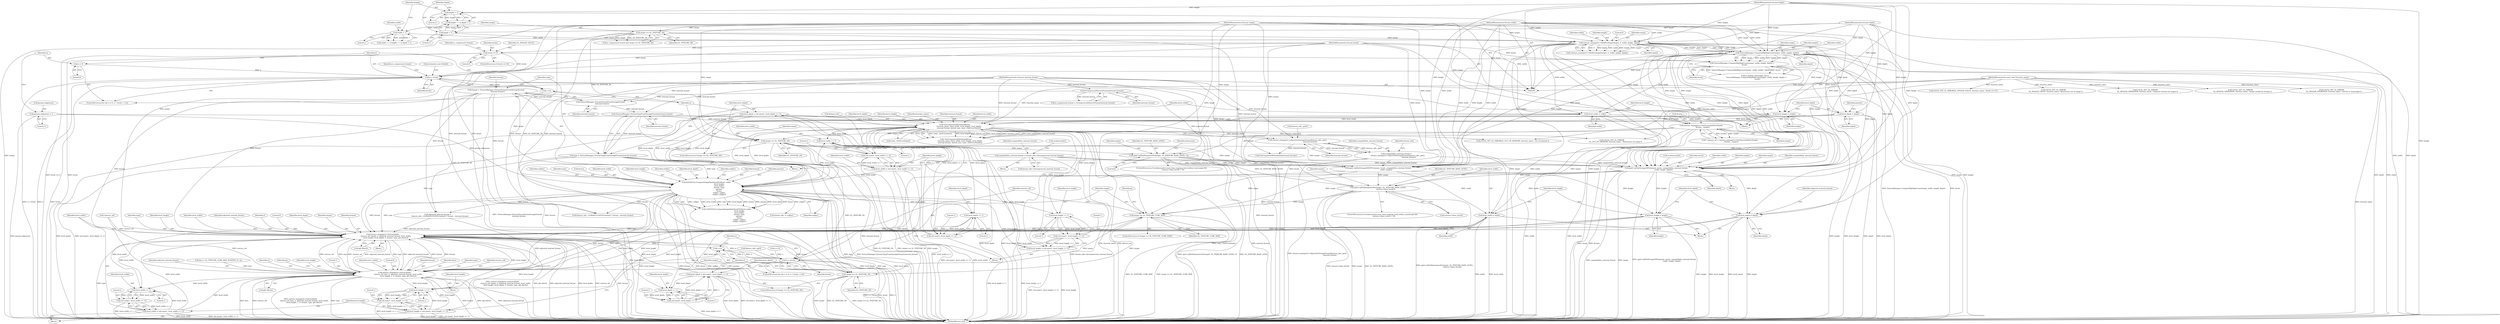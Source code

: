 digraph "1_Chrome_385508dc888ef15d272cdd2705b17996abc519d6_0@del" {
"1000386" [label="(Call,api()->glTexStorage3DFn(target, levels, compatibility_internal_format,\n                            width, height, depth))"];
"1000369" [label="(Call,api()->glTexParameteriFn(target, GL_TEXTURE_BASE_LEVEL, 0))"];
"1000178" [label="(Call,texture_manager()->GetTextureInfoForTarget(\n      &state_, target))"];
"1000163" [label="(Call,TextureManager::ComputeMipMapCount(target, width, height, depth))"];
"1000154" [label="(Call,texture_manager()->ValidForTarget(target, 0, width, height, depth))"];
"1000128" [label="(Call,target == GL_TEXTURE_3D)"];
"1000101" [label="(MethodParameterIn,GLenum target)"];
"1000141" [label="(Call,width < 1)"];
"1000104" [label="(MethodParameterIn,GLsizei width)"];
"1000145" [label="(Call,height < 1)"];
"1000105" [label="(MethodParameterIn,GLsizei height)"];
"1000148" [label="(Call,depth < 1)"];
"1000106" [label="(MethodParameterIn,GLsizei depth)"];
"1000316" [label="(Call,target == GL_TEXTURE_3D)"];
"1000246" [label="(Call,ii < levels)"];
"1000243" [label="(Call,ii = 0)"];
"1000249" [label="(Call,++ii)"];
"1000162" [label="(Call,TextureManager::ComputeMipMapCount(target, width, height, depth) <\n          levels)"];
"1000111" [label="(Call,levels == 0)"];
"1000102" [label="(MethodParameterIn,GLsizei levels)"];
"1000356" [label="(Call,compatibility_internal_format = format_info->decompressed_internal_format)"];
"1000336" [label="(Call,compatibility_internal_format =\n      texture_manager()->AdjustTexStorageFormat(feature_info_.get(),\n                                                internal_format))"];
"1000338" [label="(Call,texture_manager()->AdjustTexStorageFormat(feature_info_.get(),\n                                                internal_format))"];
"1000259" [label="(Call,GetCompressedTexSizeInBytes(\n                function_name, level_width, level_height, level_depth,\n                internal_format, &level_size, state_.GetErrorState()))"];
"1000108" [label="(MethodParameterIn,const char* function_name)"];
"1000301" [label="(Call,level_width = std::max(1, level_width >> 1))"];
"1000303" [label="(Call,std::max(1, level_width >> 1))"];
"1000305" [label="(Call,level_width >> 1)"];
"1000279" [label="(Call,GLES2Util::ComputeImageDataSizesES3(level_width,\n                                                 level_height,\n                                                 level_depth,\n                                                 format, type,\n                                                 params,\n                                                 &size,\n                                                 nullptr, nullptr,\n                                                 nullptr, nullptr))"];
"1000223" [label="(Call,level_width = width)"];
"1000308" [label="(Call,level_height = std::max(1, level_height >> 1))"];
"1000310" [label="(Call,std::max(1, level_height >> 1))"];
"1000312" [label="(Call,level_height >> 1)"];
"1000227" [label="(Call,level_height = height)"];
"1000231" [label="(Call,level_depth = depth)"];
"1000319" [label="(Call,level_depth = std::max(1, level_depth >> 1))"];
"1000321" [label="(Call,std::max(1, level_depth >> 1))"];
"1000323" [label="(Call,level_depth >> 1)"];
"1000212" [label="(Call,format = TextureManager::ExtractFormatFromStorageFormat(\n      internal_format))"];
"1000214" [label="(Call,TextureManager::ExtractFormatFromStorageFormat(\n      internal_format))"];
"1000123" [label="(Call,IsCompressedTextureFormat(internal_format))"];
"1000103" [label="(MethodParameterIn,GLenum internal_format)"];
"1000217" [label="(Call,type = TextureManager::ExtractTypeFromStorageFormat(internal_format))"];
"1000219" [label="(Call,TextureManager::ExtractTypeFromStorageFormat(internal_format))"];
"1000236" [label="(Call,params.alignment = 1)"];
"1000401" [label="(Call,api()->glTexParameteriFn(target, GL_TEXTURE_BASE_LEVEL,\n                             texture->base_level()))"];
"1000437" [label="(Call,target == GL_TEXTURE_CUBE_MAP)"];
"1000472" [label="(Call,texture_manager()->SetLevelInfo(\n            texture_ref, target, ii, adjusted_internal_format, level_width,\n            level_height, level_depth, 0, format, type, gfx::Rect()))"];
"1000433" [label="(Call,++ii)"];
"1000430" [label="(Call,ii < levels)"];
"1000458" [label="(Call,texture_manager()->SetLevelInfo(\n              texture_ref, face, ii, adjusted_internal_format, level_width,\n              level_height, 1, 0, format, type, gfx::Rect()))"];
"1000488" [label="(Call,level_width >> 1)"];
"1000486" [label="(Call,std::max(1, level_width >> 1))"];
"1000484" [label="(Call,level_width = std::max(1, level_width >> 1))"];
"1000495" [label="(Call,level_height >> 1)"];
"1000493" [label="(Call,std::max(1, level_height >> 1))"];
"1000491" [label="(Call,level_height = std::max(1, level_height >> 1))"];
"1000499" [label="(Call,target == GL_TEXTURE_3D)"];
"1000506" [label="(Call,level_depth >> 1)"];
"1000504" [label="(Call,std::max(1, level_depth >> 1))"];
"1000502" [label="(Call,level_depth = std::max(1, level_depth >> 1))"];
"1000407" [label="(Call,level_width = width)"];
"1000411" [label="(Call,level_height = height)"];
"1000415" [label="(Call,level_depth = depth)"];
"1000405" [label="(Block,)"];
"1000149" [label="(Identifier,depth)"];
"1000145" [label="(Call,height < 1)"];
"1000262" [label="(Identifier,level_height)"];
"1000215" [label="(Identifier,internal_format)"];
"1000433" [label="(Call,++ii)"];
"1000307" [label="(Literal,1)"];
"1000419" [label="(Call,adjusted_internal_format =\n        feature_info_->IsWebGL1OrES2Context() ? format : internal_format)"];
"1000435" [label="(Block,)"];
"1000508" [label="(Literal,1)"];
"1000106" [label="(MethodParameterIn,GLsizei depth)"];
"1000284" [label="(Identifier,type)"];
"1000123" [label="(Call,IsCompressedTextureFormat(internal_format))"];
"1000477" [label="(Identifier,level_width)"];
"1000231" [label="(Call,level_depth = depth)"];
"1000153" [label="(Call,!texture_manager()->ValidForTarget(target, 0, width, height, depth))"];
"1000467" [label="(Identifier,format)"];
"1000124" [label="(Identifier,internal_format)"];
"1000340" [label="(Identifier,internal_format)"];
"1000458" [label="(Call,texture_manager()->SetLevelInfo(\n              texture_ref, face, ii, adjusted_internal_format, level_width,\n              level_height, 1, 0, format, type, gfx::Rect()))"];
"1000140" [label="(Call,width < 1 || height < 1 || depth < 1)"];
"1000108" [label="(MethodParameterIn,const char* function_name)"];
"1000260" [label="(Identifier,function_name)"];
"1000166" [label="(Identifier,height)"];
"1000240" [label="(Literal,1)"];
"1000264" [label="(Identifier,internal_format)"];
"1000286" [label="(Call,&size)"];
"1000506" [label="(Call,level_depth >> 1)"];
"1000224" [label="(Identifier,level_width)"];
"1000460" [label="(Identifier,face)"];
"1000336" [label="(Call,compatibility_internal_format =\n      texture_manager()->AdjustTexStorageFormat(feature_info_.get(),\n                                                internal_format))"];
"1000244" [label="(Identifier,ii)"];
"1000496" [label="(Identifier,level_height)"];
"1000328" [label="(Call,estimated_size.IsValid())"];
"1000148" [label="(Call,depth < 1)"];
"1000468" [label="(Identifier,type)"];
"1000489" [label="(Identifier,level_width)"];
"1000126" [label="(Call,is_compressed_format && target == GL_TEXTURE_3D)"];
"1000338" [label="(Call,texture_manager()->AdjustTexStorageFormat(feature_info_.get(),\n                                                internal_format))"];
"1000159" [label="(Identifier,depth)"];
"1000146" [label="(Identifier,height)"];
"1000179" [label="(Call,&state_)"];
"1000267" [label="(Call,state_.GetErrorState())"];
"1000476" [label="(Identifier,adjusted_internal_format)"];
"1000157" [label="(Identifier,width)"];
"1000158" [label="(Identifier,height)"];
"1000505" [label="(Literal,1)"];
"1000143" [label="(Literal,1)"];
"1000279" [label="(Call,GLES2Util::ComputeImageDataSizesES3(level_width,\n                                                 level_height,\n                                                 level_depth,\n                                                 format, type,\n                                                 params,\n                                                 &size,\n                                                 nullptr, nullptr,\n                                                 nullptr, nullptr))"];
"1000178" [label="(Call,texture_manager()->GetTextureInfoForTarget(\n      &state_, target))"];
"1000183" [label="(Call,!texture_ref)"];
"1000490" [label="(Literal,1)"];
"1000500" [label="(Identifier,target)"];
"1000111" [label="(Call,levels == 0)"];
"1000311" [label="(Literal,1)"];
"1000229" [label="(Identifier,height)"];
"1000248" [label="(Identifier,levels)"];
"1000101" [label="(MethodParameterIn,GLenum target)"];
"1000402" [label="(Identifier,target)"];
"1000109" [label="(Block,)"];
"1000112" [label="(Identifier,levels)"];
"1000330" [label="(Call,LOCAL_SET_GL_ERROR(GL_OUT_OF_MEMORY, function_name, \"out of memory\"))"];
"1000225" [label="(Identifier,width)"];
"1000321" [label="(Call,std::max(1, level_depth >> 1))"];
"1000438" [label="(Identifier,target)"];
"1000425" [label="(ControlStructure,for (int ii = 0; ii < levels; ++ii))"];
"1000475" [label="(Identifier,ii)"];
"1000317" [label="(Identifier,target)"];
"1000250" [label="(Identifier,ii)"];
"1000291" [label="(Identifier,nullptr)"];
"1000218" [label="(Identifier,type)"];
"1000162" [label="(Call,TextureManager::ComputeMipMapCount(target, width, height, depth) <\n          levels)"];
"1000502" [label="(Call,level_depth = std::max(1, level_depth >> 1))"];
"1000408" [label="(Identifier,level_width)"];
"1000494" [label="(Literal,1)"];
"1000132" [label="(Call,LOCAL_SET_GL_ERROR(\n        GL_INVALID_OPERATION, function_name, \"target invalid for format\"))"];
"1000407" [label="(Call,level_width = width)"];
"1000480" [label="(Literal,0)"];
"1000214" [label="(Call,TextureManager::ExtractFormatFromStorageFormat(\n      internal_format))"];
"1000304" [label="(Literal,1)"];
"1000319" [label="(Call,level_depth = std::max(1, level_depth >> 1))"];
"1000390" [label="(Identifier,width)"];
"1000181" [label="(Identifier,target)"];
"1000160" [label="(Call,is_invalid_texstorage_size ||\n      TextureManager::ComputeMipMapCount(target, width, height, depth) <\n          levels)"];
"1000483" [label="(Call,gfx::Rect())"];
"1000403" [label="(Identifier,GL_TEXTURE_BASE_LEVEL)"];
"1000495" [label="(Call,level_height >> 1)"];
"1000459" [label="(Identifier,texture_ref)"];
"1000301" [label="(Call,level_width = std::max(1, level_width >> 1))"];
"1000251" [label="(Block,)"];
"1000306" [label="(Identifier,level_width)"];
"1000472" [label="(Call,texture_manager()->SetLevelInfo(\n            texture_ref, target, ii, adjusted_internal_format, level_width,\n            level_height, level_depth, 0, format, type, gfx::Rect()))"];
"1000343" [label="(Identifier,format_info)"];
"1000261" [label="(Identifier,level_width)"];
"1000254" [label="(Identifier,is_compressed_format)"];
"1000421" [label="(Call,feature_info_->IsWebGL1OrES2Context() ? format : internal_format)"];
"1000232" [label="(Identifier,level_depth)"];
"1000116" [label="(Identifier,GL_INVALID_VALUE)"];
"1000485" [label="(Identifier,level_width)"];
"1000372" [label="(Literal,0)"];
"1000141" [label="(Call,width < 1)"];
"1000236" [label="(Call,params.alignment = 1)"];
"1000462" [label="(Identifier,adjusted_internal_format)"];
"1000142" [label="(Identifier,width)"];
"1000154" [label="(Call,texture_manager()->ValidForTarget(target, 0, width, height, depth))"];
"1000479" [label="(Identifier,level_depth)"];
"1000453" [label="(Call,face = GL_TEXTURE_CUBE_MAP_POSITIVE_X + jj)"];
"1000415" [label="(Call,level_depth = depth)"];
"1000305" [label="(Call,level_width >> 1)"];
"1000444" [label="(Identifier,jj)"];
"1000501" [label="(Identifier,GL_TEXTURE_3D)"];
"1000241" [label="(ControlStructure,for (int ii = 0; ii < levels; ++ii))"];
"1000247" [label="(Identifier,ii)"];
"1000280" [label="(Identifier,level_width)"];
"1000473" [label="(Identifier,texture_ref)"];
"1000337" [label="(Identifier,compatibility_internal_format)"];
"1000493" [label="(Call,std::max(1, level_height >> 1))"];
"1000391" [label="(Identifier,height)"];
"1000206" [label="(Call,LOCAL_SET_GL_ERROR(\n        GL_INVALID_OPERATION, function_name, \"texture is immutable\"))"];
"1000358" [label="(Call,format_info->decompressed_internal_format)"];
"1000491" [label="(Call,level_height = std::max(1, level_height >> 1))"];
"1000323" [label="(Call,level_depth >> 1)"];
"1000484" [label="(Call,level_width = std::max(1, level_width >> 1))"];
"1000281" [label="(Identifier,level_height)"];
"1000439" [label="(Identifier,GL_TEXTURE_CUBE_MAP)"];
"1000461" [label="(Identifier,ii)"];
"1000165" [label="(Identifier,width)"];
"1000486" [label="(Call,std::max(1, level_width >> 1))"];
"1000293" [label="(Call,LOCAL_SET_GL_ERROR(\n              GL_OUT_OF_MEMORY, function_name, \"dimensions too large\"))"];
"1000278" [label="(Call,!GLES2Util::ComputeImageDataSizesES3(level_width,\n                                                 level_height,\n                                                 level_depth,\n                                                 format, type,\n                                                 params,\n                                                 &size,\n                                                 nullptr, nullptr,\n                                                 nullptr, nullptr))"];
"1000409" [label="(Identifier,width)"];
"1000497" [label="(Literal,1)"];
"1000220" [label="(Identifier,internal_format)"];
"1000238" [label="(Identifier,params)"];
"1000259" [label="(Call,GetCompressedTexSizeInBytes(\n                function_name, level_width, level_height, level_depth,\n                internal_format, &level_size, state_.GetErrorState()))"];
"1000498" [label="(ControlStructure,if (target == GL_TEXTURE_3D))"];
"1000110" [label="(ControlStructure,if (levels == 0))"];
"1000417" [label="(Identifier,depth)"];
"1000115" [label="(Call,LOCAL_SET_GL_ERROR(GL_INVALID_VALUE, function_name, \"levels == 0\"))"];
"1000427" [label="(Call,ii = 0)"];
"1000450" [label="(Identifier,jj)"];
"1000504" [label="(Call,std::max(1, level_depth >> 1))"];
"1000163" [label="(Call,TextureManager::ComputeMipMapCount(target, width, height, depth))"];
"1000474" [label="(Identifier,target)"];
"1000464" [label="(Identifier,level_height)"];
"1000219" [label="(Call,TextureManager::ExtractTypeFromStorageFormat(internal_format))"];
"1000130" [label="(Identifier,GL_TEXTURE_3D)"];
"1000387" [label="(Identifier,target)"];
"1000389" [label="(Identifier,compatibility_internal_format)"];
"1000170" [label="(Call,LOCAL_SET_GL_ERROR(\n        GL_INVALID_VALUE, function_name, \"dimensions out of range\"))"];
"1000168" [label="(Identifier,levels)"];
"1000507" [label="(Identifier,level_depth)"];
"1000223" [label="(Call,level_width = width)"];
"1000150" [label="(Literal,1)"];
"1000288" [label="(Identifier,nullptr)"];
"1000487" [label="(Literal,1)"];
"1000245" [label="(Literal,0)"];
"1000499" [label="(Call,target == GL_TEXTURE_3D)"];
"1000147" [label="(Literal,1)"];
"1000258" [label="(Call,!GetCompressedTexSizeInBytes(\n                function_name, level_width, level_height, level_depth,\n                internal_format, &level_size, state_.GetErrorState()))"];
"1000156" [label="(Literal,0)"];
"1000309" [label="(Identifier,level_height)"];
"1000339" [label="(Call,feature_info_.get())"];
"1000303" [label="(Call,std::max(1, level_width >> 1))"];
"1000434" [label="(Identifier,ii)"];
"1000503" [label="(Identifier,level_depth)"];
"1000413" [label="(Identifier,height)"];
"1000102" [label="(MethodParameterIn,GLsizei levels)"];
"1000246" [label="(Call,ii < levels)"];
"1000315" [label="(ControlStructure,if (target == GL_TEXTURE_3D))"];
"1000212" [label="(Call,format = TextureManager::ExtractFormatFromStorageFormat(\n      internal_format))"];
"1000320" [label="(Identifier,level_depth)"];
"1000217" [label="(Call,type = TextureManager::ExtractTypeFromStorageFormat(internal_format))"];
"1000481" [label="(Identifier,format)"];
"1000243" [label="(Call,ii = 0)"];
"1000412" [label="(Identifier,level_height)"];
"1000401" [label="(Call,api()->glTexParameteriFn(target, GL_TEXTURE_BASE_LEVEL,\n                             texture->base_level()))"];
"1000310" [label="(Call,std::max(1, level_height >> 1))"];
"1000314" [label="(Literal,1)"];
"1000471" [label="(Block,)"];
"1000404" [label="(Call,texture->base_level())"];
"1000104" [label="(MethodParameterIn,GLsizei width)"];
"1000430" [label="(Call,ii < levels)"];
"1000265" [label="(Call,&level_size)"];
"1000282" [label="(Identifier,level_depth)"];
"1000356" [label="(Call,compatibility_internal_format = format_info->decompressed_internal_format)"];
"1000357" [label="(Identifier,compatibility_internal_format)"];
"1000513" [label="(MethodReturn,void)"];
"1000113" [label="(Literal,0)"];
"1000324" [label="(Identifier,level_depth)"];
"1000482" [label="(Identifier,type)"];
"1000393" [label="(ControlStructure,if (workarounds().reset_base_mipmap_level_before_texstorage &&\n      texture->base_level() > 0))"];
"1000364" [label="(Call,workarounds())"];
"1000289" [label="(Identifier,nullptr)"];
"1000488" [label="(Call,level_width >> 1)"];
"1000233" [label="(Identifier,depth)"];
"1000369" [label="(Call,api()->glTexParameteriFn(target, GL_TEXTURE_BASE_LEVEL, 0))"];
"1000313" [label="(Identifier,level_height)"];
"1000437" [label="(Call,target == GL_TEXTURE_CUBE_MAP)"];
"1000478" [label="(Identifier,level_height)"];
"1000355" [label="(Block,)"];
"1000302" [label="(Identifier,level_width)"];
"1000308" [label="(Call,level_height = std::max(1, level_height >> 1))"];
"1000176" [label="(Call,* texture_ref = texture_manager()->GetTextureInfoForTarget(\n      &state_, target))"];
"1000213" [label="(Identifier,format)"];
"1000432" [label="(Identifier,levels)"];
"1000378" [label="(Call,api()->glTexStorage2DEXTFn(target, levels, compatibility_internal_format,\n                               width, height))"];
"1000510" [label="(Call,feature_info_.get())"];
"1000128" [label="(Call,target == GL_TEXTURE_3D)"];
"1000361" [label="(ControlStructure,if (workarounds().reset_base_mipmap_level_before_texstorage &&\n      texture->base_level() > 0))"];
"1000392" [label="(Identifier,depth)"];
"1000375" [label="(Identifier,dimension)"];
"1000344" [label="(Call,GetCompressedFormatInfo(internal_format))"];
"1000121" [label="(Call,is_compressed_format = IsCompressedTextureFormat(internal_format))"];
"1000385" [label="(Block,)"];
"1000129" [label="(Identifier,target)"];
"1000227" [label="(Call,level_height = height)"];
"1000436" [label="(ControlStructure,if (target == GL_TEXTURE_CUBE_MAP))"];
"1000283" [label="(Identifier,format)"];
"1000416" [label="(Identifier,level_depth)"];
"1000325" [label="(Literal,1)"];
"1000348" [label="(Call,format_info != nullptr)"];
"1000263" [label="(Identifier,level_depth)"];
"1000312" [label="(Call,level_height >> 1)"];
"1000396" [label="(Call,workarounds())"];
"1000144" [label="(Call,height < 1 || depth < 1)"];
"1000322" [label="(Literal,1)"];
"1000164" [label="(Identifier,target)"];
"1000370" [label="(Identifier,target)"];
"1000122" [label="(Identifier,is_compressed_format)"];
"1000316" [label="(Call,target == GL_TEXTURE_3D)"];
"1000167" [label="(Identifier,depth)"];
"1000465" [label="(Literal,1)"];
"1000318" [label="(Identifier,GL_TEXTURE_3D)"];
"1000463" [label="(Identifier,level_width)"];
"1000186" [label="(Call,LOCAL_SET_GL_ERROR(\n        GL_INVALID_OPERATION, function_name, \"unknown texture for target\"))"];
"1000103" [label="(MethodParameterIn,GLenum internal_format)"];
"1000386" [label="(Call,api()->glTexStorage3DFn(target, levels, compatibility_internal_format,\n                            width, height, depth))"];
"1000285" [label="(Identifier,params)"];
"1000371" [label="(Identifier,GL_TEXTURE_BASE_LEVEL)"];
"1000237" [label="(Call,params.alignment)"];
"1000411" [label="(Call,level_height = height)"];
"1000105" [label="(MethodParameterIn,GLsizei height)"];
"1000492" [label="(Identifier,level_height)"];
"1000290" [label="(Identifier,nullptr)"];
"1000466" [label="(Literal,0)"];
"1000420" [label="(Identifier,adjusted_internal_format)"];
"1000431" [label="(Identifier,ii)"];
"1000221" [label="(Block,)"];
"1000228" [label="(Identifier,level_height)"];
"1000388" [label="(Identifier,levels)"];
"1000451" [label="(Block,)"];
"1000469" [label="(Call,gfx::Rect())"];
"1000155" [label="(Identifier,target)"];
"1000249" [label="(Call,++ii)"];
"1000386" -> "1000385"  [label="AST: "];
"1000386" -> "1000392"  [label="CFG: "];
"1000387" -> "1000386"  [label="AST: "];
"1000388" -> "1000386"  [label="AST: "];
"1000389" -> "1000386"  [label="AST: "];
"1000390" -> "1000386"  [label="AST: "];
"1000391" -> "1000386"  [label="AST: "];
"1000392" -> "1000386"  [label="AST: "];
"1000396" -> "1000386"  [label="CFG: "];
"1000386" -> "1000513"  [label="DDG: compatibility_internal_format"];
"1000386" -> "1000513"  [label="DDG: target"];
"1000386" -> "1000513"  [label="DDG: api()->glTexStorage3DFn(target, levels, compatibility_internal_format,\n                            width, height, depth)"];
"1000369" -> "1000386"  [label="DDG: target"];
"1000178" -> "1000386"  [label="DDG: target"];
"1000316" -> "1000386"  [label="DDG: target"];
"1000101" -> "1000386"  [label="DDG: target"];
"1000246" -> "1000386"  [label="DDG: levels"];
"1000102" -> "1000386"  [label="DDG: levels"];
"1000356" -> "1000386"  [label="DDG: compatibility_internal_format"];
"1000336" -> "1000386"  [label="DDG: compatibility_internal_format"];
"1000104" -> "1000386"  [label="DDG: width"];
"1000154" -> "1000386"  [label="DDG: width"];
"1000154" -> "1000386"  [label="DDG: height"];
"1000154" -> "1000386"  [label="DDG: depth"];
"1000163" -> "1000386"  [label="DDG: width"];
"1000163" -> "1000386"  [label="DDG: height"];
"1000163" -> "1000386"  [label="DDG: depth"];
"1000105" -> "1000386"  [label="DDG: height"];
"1000106" -> "1000386"  [label="DDG: depth"];
"1000386" -> "1000401"  [label="DDG: target"];
"1000386" -> "1000407"  [label="DDG: width"];
"1000386" -> "1000411"  [label="DDG: height"];
"1000386" -> "1000415"  [label="DDG: depth"];
"1000386" -> "1000430"  [label="DDG: levels"];
"1000386" -> "1000437"  [label="DDG: target"];
"1000369" -> "1000361"  [label="AST: "];
"1000369" -> "1000372"  [label="CFG: "];
"1000370" -> "1000369"  [label="AST: "];
"1000371" -> "1000369"  [label="AST: "];
"1000372" -> "1000369"  [label="AST: "];
"1000375" -> "1000369"  [label="CFG: "];
"1000369" -> "1000513"  [label="DDG: api()->glTexParameteriFn(target, GL_TEXTURE_BASE_LEVEL, 0)"];
"1000369" -> "1000513"  [label="DDG: GL_TEXTURE_BASE_LEVEL"];
"1000178" -> "1000369"  [label="DDG: target"];
"1000316" -> "1000369"  [label="DDG: target"];
"1000101" -> "1000369"  [label="DDG: target"];
"1000369" -> "1000378"  [label="DDG: target"];
"1000369" -> "1000401"  [label="DDG: GL_TEXTURE_BASE_LEVEL"];
"1000178" -> "1000176"  [label="AST: "];
"1000178" -> "1000181"  [label="CFG: "];
"1000179" -> "1000178"  [label="AST: "];
"1000181" -> "1000178"  [label="AST: "];
"1000176" -> "1000178"  [label="CFG: "];
"1000178" -> "1000513"  [label="DDG: &state_"];
"1000178" -> "1000513"  [label="DDG: target"];
"1000178" -> "1000176"  [label="DDG: &state_"];
"1000178" -> "1000176"  [label="DDG: target"];
"1000163" -> "1000178"  [label="DDG: target"];
"1000154" -> "1000178"  [label="DDG: target"];
"1000101" -> "1000178"  [label="DDG: target"];
"1000178" -> "1000316"  [label="DDG: target"];
"1000178" -> "1000378"  [label="DDG: target"];
"1000163" -> "1000162"  [label="AST: "];
"1000163" -> "1000167"  [label="CFG: "];
"1000164" -> "1000163"  [label="AST: "];
"1000165" -> "1000163"  [label="AST: "];
"1000166" -> "1000163"  [label="AST: "];
"1000167" -> "1000163"  [label="AST: "];
"1000168" -> "1000163"  [label="CFG: "];
"1000163" -> "1000513"  [label="DDG: target"];
"1000163" -> "1000513"  [label="DDG: height"];
"1000163" -> "1000513"  [label="DDG: depth"];
"1000163" -> "1000513"  [label="DDG: width"];
"1000163" -> "1000162"  [label="DDG: target"];
"1000163" -> "1000162"  [label="DDG: width"];
"1000163" -> "1000162"  [label="DDG: height"];
"1000163" -> "1000162"  [label="DDG: depth"];
"1000154" -> "1000163"  [label="DDG: target"];
"1000154" -> "1000163"  [label="DDG: width"];
"1000154" -> "1000163"  [label="DDG: height"];
"1000154" -> "1000163"  [label="DDG: depth"];
"1000101" -> "1000163"  [label="DDG: target"];
"1000104" -> "1000163"  [label="DDG: width"];
"1000105" -> "1000163"  [label="DDG: height"];
"1000106" -> "1000163"  [label="DDG: depth"];
"1000163" -> "1000223"  [label="DDG: width"];
"1000163" -> "1000227"  [label="DDG: height"];
"1000163" -> "1000231"  [label="DDG: depth"];
"1000163" -> "1000378"  [label="DDG: width"];
"1000163" -> "1000378"  [label="DDG: height"];
"1000163" -> "1000415"  [label="DDG: depth"];
"1000154" -> "1000153"  [label="AST: "];
"1000154" -> "1000159"  [label="CFG: "];
"1000155" -> "1000154"  [label="AST: "];
"1000156" -> "1000154"  [label="AST: "];
"1000157" -> "1000154"  [label="AST: "];
"1000158" -> "1000154"  [label="AST: "];
"1000159" -> "1000154"  [label="AST: "];
"1000153" -> "1000154"  [label="CFG: "];
"1000154" -> "1000513"  [label="DDG: depth"];
"1000154" -> "1000513"  [label="DDG: width"];
"1000154" -> "1000513"  [label="DDG: target"];
"1000154" -> "1000513"  [label="DDG: height"];
"1000154" -> "1000153"  [label="DDG: 0"];
"1000154" -> "1000153"  [label="DDG: depth"];
"1000154" -> "1000153"  [label="DDG: width"];
"1000154" -> "1000153"  [label="DDG: height"];
"1000154" -> "1000153"  [label="DDG: target"];
"1000128" -> "1000154"  [label="DDG: target"];
"1000101" -> "1000154"  [label="DDG: target"];
"1000141" -> "1000154"  [label="DDG: width"];
"1000104" -> "1000154"  [label="DDG: width"];
"1000145" -> "1000154"  [label="DDG: height"];
"1000105" -> "1000154"  [label="DDG: height"];
"1000148" -> "1000154"  [label="DDG: depth"];
"1000106" -> "1000154"  [label="DDG: depth"];
"1000154" -> "1000223"  [label="DDG: width"];
"1000154" -> "1000227"  [label="DDG: height"];
"1000154" -> "1000231"  [label="DDG: depth"];
"1000154" -> "1000378"  [label="DDG: width"];
"1000154" -> "1000378"  [label="DDG: height"];
"1000154" -> "1000415"  [label="DDG: depth"];
"1000128" -> "1000126"  [label="AST: "];
"1000128" -> "1000130"  [label="CFG: "];
"1000129" -> "1000128"  [label="AST: "];
"1000130" -> "1000128"  [label="AST: "];
"1000126" -> "1000128"  [label="CFG: "];
"1000128" -> "1000513"  [label="DDG: GL_TEXTURE_3D"];
"1000128" -> "1000513"  [label="DDG: target"];
"1000128" -> "1000126"  [label="DDG: target"];
"1000128" -> "1000126"  [label="DDG: GL_TEXTURE_3D"];
"1000101" -> "1000128"  [label="DDG: target"];
"1000128" -> "1000316"  [label="DDG: GL_TEXTURE_3D"];
"1000128" -> "1000499"  [label="DDG: GL_TEXTURE_3D"];
"1000101" -> "1000100"  [label="AST: "];
"1000101" -> "1000513"  [label="DDG: target"];
"1000101" -> "1000316"  [label="DDG: target"];
"1000101" -> "1000378"  [label="DDG: target"];
"1000101" -> "1000401"  [label="DDG: target"];
"1000101" -> "1000437"  [label="DDG: target"];
"1000101" -> "1000472"  [label="DDG: target"];
"1000101" -> "1000499"  [label="DDG: target"];
"1000141" -> "1000140"  [label="AST: "];
"1000141" -> "1000143"  [label="CFG: "];
"1000142" -> "1000141"  [label="AST: "];
"1000143" -> "1000141"  [label="AST: "];
"1000146" -> "1000141"  [label="CFG: "];
"1000140" -> "1000141"  [label="CFG: "];
"1000141" -> "1000140"  [label="DDG: width"];
"1000141" -> "1000140"  [label="DDG: 1"];
"1000104" -> "1000141"  [label="DDG: width"];
"1000104" -> "1000100"  [label="AST: "];
"1000104" -> "1000513"  [label="DDG: width"];
"1000104" -> "1000223"  [label="DDG: width"];
"1000104" -> "1000378"  [label="DDG: width"];
"1000104" -> "1000407"  [label="DDG: width"];
"1000145" -> "1000144"  [label="AST: "];
"1000145" -> "1000147"  [label="CFG: "];
"1000146" -> "1000145"  [label="AST: "];
"1000147" -> "1000145"  [label="AST: "];
"1000149" -> "1000145"  [label="CFG: "];
"1000144" -> "1000145"  [label="CFG: "];
"1000145" -> "1000144"  [label="DDG: height"];
"1000145" -> "1000144"  [label="DDG: 1"];
"1000105" -> "1000145"  [label="DDG: height"];
"1000105" -> "1000100"  [label="AST: "];
"1000105" -> "1000513"  [label="DDG: height"];
"1000105" -> "1000227"  [label="DDG: height"];
"1000105" -> "1000378"  [label="DDG: height"];
"1000105" -> "1000411"  [label="DDG: height"];
"1000148" -> "1000144"  [label="AST: "];
"1000148" -> "1000150"  [label="CFG: "];
"1000149" -> "1000148"  [label="AST: "];
"1000150" -> "1000148"  [label="AST: "];
"1000144" -> "1000148"  [label="CFG: "];
"1000148" -> "1000144"  [label="DDG: depth"];
"1000148" -> "1000144"  [label="DDG: 1"];
"1000106" -> "1000148"  [label="DDG: depth"];
"1000106" -> "1000100"  [label="AST: "];
"1000106" -> "1000513"  [label="DDG: depth"];
"1000106" -> "1000231"  [label="DDG: depth"];
"1000106" -> "1000415"  [label="DDG: depth"];
"1000316" -> "1000315"  [label="AST: "];
"1000316" -> "1000318"  [label="CFG: "];
"1000317" -> "1000316"  [label="AST: "];
"1000318" -> "1000316"  [label="AST: "];
"1000320" -> "1000316"  [label="CFG: "];
"1000250" -> "1000316"  [label="CFG: "];
"1000316" -> "1000513"  [label="DDG: GL_TEXTURE_3D"];
"1000316" -> "1000513"  [label="DDG: target == GL_TEXTURE_3D"];
"1000316" -> "1000513"  [label="DDG: target"];
"1000316" -> "1000378"  [label="DDG: target"];
"1000316" -> "1000499"  [label="DDG: GL_TEXTURE_3D"];
"1000246" -> "1000241"  [label="AST: "];
"1000246" -> "1000248"  [label="CFG: "];
"1000247" -> "1000246"  [label="AST: "];
"1000248" -> "1000246"  [label="AST: "];
"1000254" -> "1000246"  [label="CFG: "];
"1000328" -> "1000246"  [label="CFG: "];
"1000246" -> "1000513"  [label="DDG: levels"];
"1000246" -> "1000513"  [label="DDG: ii < levels"];
"1000246" -> "1000513"  [label="DDG: ii"];
"1000243" -> "1000246"  [label="DDG: ii"];
"1000249" -> "1000246"  [label="DDG: ii"];
"1000162" -> "1000246"  [label="DDG: levels"];
"1000111" -> "1000246"  [label="DDG: levels"];
"1000102" -> "1000246"  [label="DDG: levels"];
"1000246" -> "1000249"  [label="DDG: ii"];
"1000246" -> "1000378"  [label="DDG: levels"];
"1000243" -> "1000241"  [label="AST: "];
"1000243" -> "1000245"  [label="CFG: "];
"1000244" -> "1000243"  [label="AST: "];
"1000245" -> "1000243"  [label="AST: "];
"1000247" -> "1000243"  [label="CFG: "];
"1000249" -> "1000241"  [label="AST: "];
"1000249" -> "1000250"  [label="CFG: "];
"1000250" -> "1000249"  [label="AST: "];
"1000247" -> "1000249"  [label="CFG: "];
"1000162" -> "1000160"  [label="AST: "];
"1000162" -> "1000168"  [label="CFG: "];
"1000168" -> "1000162"  [label="AST: "];
"1000160" -> "1000162"  [label="CFG: "];
"1000162" -> "1000513"  [label="DDG: levels"];
"1000162" -> "1000513"  [label="DDG: TextureManager::ComputeMipMapCount(target, width, height, depth)"];
"1000162" -> "1000160"  [label="DDG: TextureManager::ComputeMipMapCount(target, width, height, depth)"];
"1000162" -> "1000160"  [label="DDG: levels"];
"1000111" -> "1000162"  [label="DDG: levels"];
"1000102" -> "1000162"  [label="DDG: levels"];
"1000111" -> "1000110"  [label="AST: "];
"1000111" -> "1000113"  [label="CFG: "];
"1000112" -> "1000111"  [label="AST: "];
"1000113" -> "1000111"  [label="AST: "];
"1000116" -> "1000111"  [label="CFG: "];
"1000122" -> "1000111"  [label="CFG: "];
"1000111" -> "1000513"  [label="DDG: levels"];
"1000111" -> "1000513"  [label="DDG: levels == 0"];
"1000102" -> "1000111"  [label="DDG: levels"];
"1000102" -> "1000100"  [label="AST: "];
"1000102" -> "1000513"  [label="DDG: levels"];
"1000102" -> "1000378"  [label="DDG: levels"];
"1000102" -> "1000430"  [label="DDG: levels"];
"1000356" -> "1000355"  [label="AST: "];
"1000356" -> "1000358"  [label="CFG: "];
"1000357" -> "1000356"  [label="AST: "];
"1000358" -> "1000356"  [label="AST: "];
"1000364" -> "1000356"  [label="CFG: "];
"1000356" -> "1000513"  [label="DDG: format_info->decompressed_internal_format"];
"1000356" -> "1000378"  [label="DDG: compatibility_internal_format"];
"1000336" -> "1000109"  [label="AST: "];
"1000336" -> "1000338"  [label="CFG: "];
"1000337" -> "1000336"  [label="AST: "];
"1000338" -> "1000336"  [label="AST: "];
"1000343" -> "1000336"  [label="CFG: "];
"1000336" -> "1000513"  [label="DDG: texture_manager()->AdjustTexStorageFormat(feature_info_.get(),\n                                                internal_format)"];
"1000338" -> "1000336"  [label="DDG: feature_info_.get()"];
"1000338" -> "1000336"  [label="DDG: internal_format"];
"1000336" -> "1000378"  [label="DDG: compatibility_internal_format"];
"1000338" -> "1000340"  [label="CFG: "];
"1000339" -> "1000338"  [label="AST: "];
"1000340" -> "1000338"  [label="AST: "];
"1000259" -> "1000338"  [label="DDG: internal_format"];
"1000219" -> "1000338"  [label="DDG: internal_format"];
"1000103" -> "1000338"  [label="DDG: internal_format"];
"1000338" -> "1000344"  [label="DDG: internal_format"];
"1000259" -> "1000258"  [label="AST: "];
"1000259" -> "1000267"  [label="CFG: "];
"1000260" -> "1000259"  [label="AST: "];
"1000261" -> "1000259"  [label="AST: "];
"1000262" -> "1000259"  [label="AST: "];
"1000263" -> "1000259"  [label="AST: "];
"1000264" -> "1000259"  [label="AST: "];
"1000265" -> "1000259"  [label="AST: "];
"1000267" -> "1000259"  [label="AST: "];
"1000258" -> "1000259"  [label="CFG: "];
"1000259" -> "1000513"  [label="DDG: function_name"];
"1000259" -> "1000513"  [label="DDG: &level_size"];
"1000259" -> "1000513"  [label="DDG: state_.GetErrorState()"];
"1000259" -> "1000513"  [label="DDG: internal_format"];
"1000259" -> "1000513"  [label="DDG: level_depth"];
"1000259" -> "1000513"  [label="DDG: level_height"];
"1000259" -> "1000513"  [label="DDG: level_width"];
"1000259" -> "1000258"  [label="DDG: state_.GetErrorState()"];
"1000259" -> "1000258"  [label="DDG: level_depth"];
"1000259" -> "1000258"  [label="DDG: &level_size"];
"1000259" -> "1000258"  [label="DDG: level_height"];
"1000259" -> "1000258"  [label="DDG: function_name"];
"1000259" -> "1000258"  [label="DDG: level_width"];
"1000259" -> "1000258"  [label="DDG: internal_format"];
"1000108" -> "1000259"  [label="DDG: function_name"];
"1000301" -> "1000259"  [label="DDG: level_width"];
"1000223" -> "1000259"  [label="DDG: level_width"];
"1000308" -> "1000259"  [label="DDG: level_height"];
"1000227" -> "1000259"  [label="DDG: level_height"];
"1000279" -> "1000259"  [label="DDG: level_depth"];
"1000231" -> "1000259"  [label="DDG: level_depth"];
"1000319" -> "1000259"  [label="DDG: level_depth"];
"1000219" -> "1000259"  [label="DDG: internal_format"];
"1000103" -> "1000259"  [label="DDG: internal_format"];
"1000259" -> "1000279"  [label="DDG: level_depth"];
"1000259" -> "1000293"  [label="DDG: function_name"];
"1000259" -> "1000305"  [label="DDG: level_width"];
"1000259" -> "1000312"  [label="DDG: level_height"];
"1000259" -> "1000323"  [label="DDG: level_depth"];
"1000259" -> "1000330"  [label="DDG: function_name"];
"1000108" -> "1000100"  [label="AST: "];
"1000108" -> "1000513"  [label="DDG: function_name"];
"1000108" -> "1000115"  [label="DDG: function_name"];
"1000108" -> "1000132"  [label="DDG: function_name"];
"1000108" -> "1000170"  [label="DDG: function_name"];
"1000108" -> "1000186"  [label="DDG: function_name"];
"1000108" -> "1000206"  [label="DDG: function_name"];
"1000108" -> "1000293"  [label="DDG: function_name"];
"1000108" -> "1000330"  [label="DDG: function_name"];
"1000301" -> "1000251"  [label="AST: "];
"1000301" -> "1000303"  [label="CFG: "];
"1000302" -> "1000301"  [label="AST: "];
"1000303" -> "1000301"  [label="AST: "];
"1000309" -> "1000301"  [label="CFG: "];
"1000301" -> "1000513"  [label="DDG: std::max(1, level_width >> 1)"];
"1000301" -> "1000513"  [label="DDG: level_width"];
"1000301" -> "1000279"  [label="DDG: level_width"];
"1000303" -> "1000301"  [label="DDG: 1"];
"1000303" -> "1000301"  [label="DDG: level_width >> 1"];
"1000303" -> "1000305"  [label="CFG: "];
"1000304" -> "1000303"  [label="AST: "];
"1000305" -> "1000303"  [label="AST: "];
"1000303" -> "1000513"  [label="DDG: level_width >> 1"];
"1000305" -> "1000303"  [label="DDG: level_width"];
"1000305" -> "1000303"  [label="DDG: 1"];
"1000305" -> "1000307"  [label="CFG: "];
"1000306" -> "1000305"  [label="AST: "];
"1000307" -> "1000305"  [label="AST: "];
"1000279" -> "1000305"  [label="DDG: level_width"];
"1000279" -> "1000278"  [label="AST: "];
"1000279" -> "1000291"  [label="CFG: "];
"1000280" -> "1000279"  [label="AST: "];
"1000281" -> "1000279"  [label="AST: "];
"1000282" -> "1000279"  [label="AST: "];
"1000283" -> "1000279"  [label="AST: "];
"1000284" -> "1000279"  [label="AST: "];
"1000285" -> "1000279"  [label="AST: "];
"1000286" -> "1000279"  [label="AST: "];
"1000288" -> "1000279"  [label="AST: "];
"1000289" -> "1000279"  [label="AST: "];
"1000290" -> "1000279"  [label="AST: "];
"1000291" -> "1000279"  [label="AST: "];
"1000278" -> "1000279"  [label="CFG: "];
"1000279" -> "1000513"  [label="DDG: &size"];
"1000279" -> "1000513"  [label="DDG: nullptr"];
"1000279" -> "1000513"  [label="DDG: params"];
"1000279" -> "1000513"  [label="DDG: level_depth"];
"1000279" -> "1000513"  [label="DDG: type"];
"1000279" -> "1000513"  [label="DDG: level_width"];
"1000279" -> "1000513"  [label="DDG: level_height"];
"1000279" -> "1000513"  [label="DDG: format"];
"1000279" -> "1000278"  [label="DDG: nullptr"];
"1000279" -> "1000278"  [label="DDG: level_width"];
"1000279" -> "1000278"  [label="DDG: type"];
"1000279" -> "1000278"  [label="DDG: level_height"];
"1000279" -> "1000278"  [label="DDG: format"];
"1000279" -> "1000278"  [label="DDG: params"];
"1000279" -> "1000278"  [label="DDG: level_depth"];
"1000279" -> "1000278"  [label="DDG: &size"];
"1000223" -> "1000279"  [label="DDG: level_width"];
"1000308" -> "1000279"  [label="DDG: level_height"];
"1000227" -> "1000279"  [label="DDG: level_height"];
"1000231" -> "1000279"  [label="DDG: level_depth"];
"1000319" -> "1000279"  [label="DDG: level_depth"];
"1000212" -> "1000279"  [label="DDG: format"];
"1000217" -> "1000279"  [label="DDG: type"];
"1000236" -> "1000279"  [label="DDG: params.alignment"];
"1000279" -> "1000312"  [label="DDG: level_height"];
"1000279" -> "1000323"  [label="DDG: level_depth"];
"1000279" -> "1000348"  [label="DDG: nullptr"];
"1000279" -> "1000419"  [label="DDG: format"];
"1000279" -> "1000421"  [label="DDG: format"];
"1000279" -> "1000458"  [label="DDG: format"];
"1000279" -> "1000458"  [label="DDG: type"];
"1000279" -> "1000472"  [label="DDG: format"];
"1000279" -> "1000472"  [label="DDG: type"];
"1000223" -> "1000221"  [label="AST: "];
"1000223" -> "1000225"  [label="CFG: "];
"1000224" -> "1000223"  [label="AST: "];
"1000225" -> "1000223"  [label="AST: "];
"1000228" -> "1000223"  [label="CFG: "];
"1000223" -> "1000513"  [label="DDG: width"];
"1000223" -> "1000513"  [label="DDG: level_width"];
"1000308" -> "1000251"  [label="AST: "];
"1000308" -> "1000310"  [label="CFG: "];
"1000309" -> "1000308"  [label="AST: "];
"1000310" -> "1000308"  [label="AST: "];
"1000317" -> "1000308"  [label="CFG: "];
"1000308" -> "1000513"  [label="DDG: std::max(1, level_height >> 1)"];
"1000308" -> "1000513"  [label="DDG: level_height"];
"1000310" -> "1000308"  [label="DDG: 1"];
"1000310" -> "1000308"  [label="DDG: level_height >> 1"];
"1000310" -> "1000312"  [label="CFG: "];
"1000311" -> "1000310"  [label="AST: "];
"1000312" -> "1000310"  [label="AST: "];
"1000310" -> "1000513"  [label="DDG: level_height >> 1"];
"1000312" -> "1000310"  [label="DDG: level_height"];
"1000312" -> "1000310"  [label="DDG: 1"];
"1000312" -> "1000314"  [label="CFG: "];
"1000313" -> "1000312"  [label="AST: "];
"1000314" -> "1000312"  [label="AST: "];
"1000227" -> "1000221"  [label="AST: "];
"1000227" -> "1000229"  [label="CFG: "];
"1000228" -> "1000227"  [label="AST: "];
"1000229" -> "1000227"  [label="AST: "];
"1000232" -> "1000227"  [label="CFG: "];
"1000227" -> "1000513"  [label="DDG: level_height"];
"1000227" -> "1000513"  [label="DDG: height"];
"1000231" -> "1000221"  [label="AST: "];
"1000231" -> "1000233"  [label="CFG: "];
"1000232" -> "1000231"  [label="AST: "];
"1000233" -> "1000231"  [label="AST: "];
"1000238" -> "1000231"  [label="CFG: "];
"1000231" -> "1000513"  [label="DDG: depth"];
"1000231" -> "1000513"  [label="DDG: level_depth"];
"1000319" -> "1000315"  [label="AST: "];
"1000319" -> "1000321"  [label="CFG: "];
"1000320" -> "1000319"  [label="AST: "];
"1000321" -> "1000319"  [label="AST: "];
"1000250" -> "1000319"  [label="CFG: "];
"1000319" -> "1000513"  [label="DDG: std::max(1, level_depth >> 1)"];
"1000319" -> "1000513"  [label="DDG: level_depth"];
"1000321" -> "1000319"  [label="DDG: 1"];
"1000321" -> "1000319"  [label="DDG: level_depth >> 1"];
"1000321" -> "1000323"  [label="CFG: "];
"1000322" -> "1000321"  [label="AST: "];
"1000323" -> "1000321"  [label="AST: "];
"1000321" -> "1000513"  [label="DDG: level_depth >> 1"];
"1000323" -> "1000321"  [label="DDG: level_depth"];
"1000323" -> "1000321"  [label="DDG: 1"];
"1000323" -> "1000325"  [label="CFG: "];
"1000324" -> "1000323"  [label="AST: "];
"1000325" -> "1000323"  [label="AST: "];
"1000212" -> "1000109"  [label="AST: "];
"1000212" -> "1000214"  [label="CFG: "];
"1000213" -> "1000212"  [label="AST: "];
"1000214" -> "1000212"  [label="AST: "];
"1000218" -> "1000212"  [label="CFG: "];
"1000212" -> "1000513"  [label="DDG: TextureManager::ExtractFormatFromStorageFormat(\n      internal_format)"];
"1000212" -> "1000513"  [label="DDG: format"];
"1000214" -> "1000212"  [label="DDG: internal_format"];
"1000212" -> "1000419"  [label="DDG: format"];
"1000212" -> "1000421"  [label="DDG: format"];
"1000212" -> "1000458"  [label="DDG: format"];
"1000212" -> "1000472"  [label="DDG: format"];
"1000214" -> "1000215"  [label="CFG: "];
"1000215" -> "1000214"  [label="AST: "];
"1000123" -> "1000214"  [label="DDG: internal_format"];
"1000103" -> "1000214"  [label="DDG: internal_format"];
"1000214" -> "1000219"  [label="DDG: internal_format"];
"1000123" -> "1000121"  [label="AST: "];
"1000123" -> "1000124"  [label="CFG: "];
"1000124" -> "1000123"  [label="AST: "];
"1000121" -> "1000123"  [label="CFG: "];
"1000123" -> "1000513"  [label="DDG: internal_format"];
"1000123" -> "1000121"  [label="DDG: internal_format"];
"1000103" -> "1000123"  [label="DDG: internal_format"];
"1000103" -> "1000100"  [label="AST: "];
"1000103" -> "1000513"  [label="DDG: internal_format"];
"1000103" -> "1000219"  [label="DDG: internal_format"];
"1000103" -> "1000344"  [label="DDG: internal_format"];
"1000103" -> "1000419"  [label="DDG: internal_format"];
"1000103" -> "1000421"  [label="DDG: internal_format"];
"1000217" -> "1000109"  [label="AST: "];
"1000217" -> "1000219"  [label="CFG: "];
"1000218" -> "1000217"  [label="AST: "];
"1000219" -> "1000217"  [label="AST: "];
"1000224" -> "1000217"  [label="CFG: "];
"1000217" -> "1000513"  [label="DDG: TextureManager::ExtractTypeFromStorageFormat(internal_format)"];
"1000217" -> "1000513"  [label="DDG: type"];
"1000219" -> "1000217"  [label="DDG: internal_format"];
"1000217" -> "1000458"  [label="DDG: type"];
"1000217" -> "1000472"  [label="DDG: type"];
"1000219" -> "1000220"  [label="CFG: "];
"1000220" -> "1000219"  [label="AST: "];
"1000219" -> "1000513"  [label="DDG: internal_format"];
"1000236" -> "1000221"  [label="AST: "];
"1000236" -> "1000240"  [label="CFG: "];
"1000237" -> "1000236"  [label="AST: "];
"1000240" -> "1000236"  [label="AST: "];
"1000244" -> "1000236"  [label="CFG: "];
"1000236" -> "1000513"  [label="DDG: params.alignment"];
"1000401" -> "1000393"  [label="AST: "];
"1000401" -> "1000404"  [label="CFG: "];
"1000402" -> "1000401"  [label="AST: "];
"1000403" -> "1000401"  [label="AST: "];
"1000404" -> "1000401"  [label="AST: "];
"1000408" -> "1000401"  [label="CFG: "];
"1000401" -> "1000513"  [label="DDG: api()->glTexParameteriFn(target, GL_TEXTURE_BASE_LEVEL,\n                             texture->base_level())"];
"1000401" -> "1000513"  [label="DDG: texture->base_level()"];
"1000401" -> "1000513"  [label="DDG: target"];
"1000401" -> "1000513"  [label="DDG: GL_TEXTURE_BASE_LEVEL"];
"1000378" -> "1000401"  [label="DDG: target"];
"1000401" -> "1000437"  [label="DDG: target"];
"1000437" -> "1000436"  [label="AST: "];
"1000437" -> "1000439"  [label="CFG: "];
"1000438" -> "1000437"  [label="AST: "];
"1000439" -> "1000437"  [label="AST: "];
"1000444" -> "1000437"  [label="CFG: "];
"1000473" -> "1000437"  [label="CFG: "];
"1000437" -> "1000513"  [label="DDG: target == GL_TEXTURE_CUBE_MAP"];
"1000437" -> "1000513"  [label="DDG: GL_TEXTURE_CUBE_MAP"];
"1000378" -> "1000437"  [label="DDG: target"];
"1000499" -> "1000437"  [label="DDG: target"];
"1000437" -> "1000472"  [label="DDG: target"];
"1000437" -> "1000499"  [label="DDG: target"];
"1000472" -> "1000471"  [label="AST: "];
"1000472" -> "1000483"  [label="CFG: "];
"1000473" -> "1000472"  [label="AST: "];
"1000474" -> "1000472"  [label="AST: "];
"1000475" -> "1000472"  [label="AST: "];
"1000476" -> "1000472"  [label="AST: "];
"1000477" -> "1000472"  [label="AST: "];
"1000478" -> "1000472"  [label="AST: "];
"1000479" -> "1000472"  [label="AST: "];
"1000480" -> "1000472"  [label="AST: "];
"1000481" -> "1000472"  [label="AST: "];
"1000482" -> "1000472"  [label="AST: "];
"1000483" -> "1000472"  [label="AST: "];
"1000485" -> "1000472"  [label="CFG: "];
"1000472" -> "1000513"  [label="DDG: texture_manager()->SetLevelInfo(\n            texture_ref, target, ii, adjusted_internal_format, level_width,\n            level_height, level_depth, 0, format, type, gfx::Rect())"];
"1000472" -> "1000513"  [label="DDG: gfx::Rect()"];
"1000472" -> "1000513"  [label="DDG: adjusted_internal_format"];
"1000472" -> "1000513"  [label="DDG: level_depth"];
"1000472" -> "1000513"  [label="DDG: texture_ref"];
"1000472" -> "1000513"  [label="DDG: format"];
"1000472" -> "1000513"  [label="DDG: type"];
"1000472" -> "1000433"  [label="DDG: ii"];
"1000472" -> "1000458"  [label="DDG: texture_ref"];
"1000472" -> "1000458"  [label="DDG: adjusted_internal_format"];
"1000472" -> "1000458"  [label="DDG: format"];
"1000472" -> "1000458"  [label="DDG: type"];
"1000458" -> "1000472"  [label="DDG: texture_ref"];
"1000458" -> "1000472"  [label="DDG: adjusted_internal_format"];
"1000458" -> "1000472"  [label="DDG: format"];
"1000458" -> "1000472"  [label="DDG: type"];
"1000183" -> "1000472"  [label="DDG: texture_ref"];
"1000430" -> "1000472"  [label="DDG: ii"];
"1000419" -> "1000472"  [label="DDG: adjusted_internal_format"];
"1000407" -> "1000472"  [label="DDG: level_width"];
"1000484" -> "1000472"  [label="DDG: level_width"];
"1000411" -> "1000472"  [label="DDG: level_height"];
"1000491" -> "1000472"  [label="DDG: level_height"];
"1000502" -> "1000472"  [label="DDG: level_depth"];
"1000415" -> "1000472"  [label="DDG: level_depth"];
"1000472" -> "1000488"  [label="DDG: level_width"];
"1000472" -> "1000495"  [label="DDG: level_height"];
"1000472" -> "1000499"  [label="DDG: target"];
"1000472" -> "1000506"  [label="DDG: level_depth"];
"1000433" -> "1000425"  [label="AST: "];
"1000433" -> "1000434"  [label="CFG: "];
"1000434" -> "1000433"  [label="AST: "];
"1000431" -> "1000433"  [label="CFG: "];
"1000433" -> "1000430"  [label="DDG: ii"];
"1000458" -> "1000433"  [label="DDG: ii"];
"1000430" -> "1000433"  [label="DDG: ii"];
"1000430" -> "1000425"  [label="AST: "];
"1000430" -> "1000432"  [label="CFG: "];
"1000431" -> "1000430"  [label="AST: "];
"1000432" -> "1000430"  [label="AST: "];
"1000438" -> "1000430"  [label="CFG: "];
"1000510" -> "1000430"  [label="CFG: "];
"1000430" -> "1000513"  [label="DDG: levels"];
"1000430" -> "1000513"  [label="DDG: ii"];
"1000430" -> "1000513"  [label="DDG: ii < levels"];
"1000427" -> "1000430"  [label="DDG: ii"];
"1000378" -> "1000430"  [label="DDG: levels"];
"1000430" -> "1000458"  [label="DDG: ii"];
"1000458" -> "1000451"  [label="AST: "];
"1000458" -> "1000469"  [label="CFG: "];
"1000459" -> "1000458"  [label="AST: "];
"1000460" -> "1000458"  [label="AST: "];
"1000461" -> "1000458"  [label="AST: "];
"1000462" -> "1000458"  [label="AST: "];
"1000463" -> "1000458"  [label="AST: "];
"1000464" -> "1000458"  [label="AST: "];
"1000465" -> "1000458"  [label="AST: "];
"1000466" -> "1000458"  [label="AST: "];
"1000467" -> "1000458"  [label="AST: "];
"1000468" -> "1000458"  [label="AST: "];
"1000469" -> "1000458"  [label="AST: "];
"1000450" -> "1000458"  [label="CFG: "];
"1000458" -> "1000513"  [label="DDG: face"];
"1000458" -> "1000513"  [label="DDG: texture_ref"];
"1000458" -> "1000513"  [label="DDG: type"];
"1000458" -> "1000513"  [label="DDG: format"];
"1000458" -> "1000513"  [label="DDG: gfx::Rect()"];
"1000458" -> "1000513"  [label="DDG: adjusted_internal_format"];
"1000458" -> "1000513"  [label="DDG: texture_manager()->SetLevelInfo(\n              texture_ref, face, ii, adjusted_internal_format, level_width,\n              level_height, 1, 0, format, type, gfx::Rect())"];
"1000183" -> "1000458"  [label="DDG: texture_ref"];
"1000453" -> "1000458"  [label="DDG: face"];
"1000419" -> "1000458"  [label="DDG: adjusted_internal_format"];
"1000407" -> "1000458"  [label="DDG: level_width"];
"1000484" -> "1000458"  [label="DDG: level_width"];
"1000411" -> "1000458"  [label="DDG: level_height"];
"1000491" -> "1000458"  [label="DDG: level_height"];
"1000458" -> "1000488"  [label="DDG: level_width"];
"1000458" -> "1000495"  [label="DDG: level_height"];
"1000488" -> "1000486"  [label="AST: "];
"1000488" -> "1000490"  [label="CFG: "];
"1000489" -> "1000488"  [label="AST: "];
"1000490" -> "1000488"  [label="AST: "];
"1000486" -> "1000488"  [label="CFG: "];
"1000488" -> "1000486"  [label="DDG: level_width"];
"1000488" -> "1000486"  [label="DDG: 1"];
"1000407" -> "1000488"  [label="DDG: level_width"];
"1000484" -> "1000488"  [label="DDG: level_width"];
"1000486" -> "1000484"  [label="AST: "];
"1000487" -> "1000486"  [label="AST: "];
"1000484" -> "1000486"  [label="CFG: "];
"1000486" -> "1000513"  [label="DDG: level_width >> 1"];
"1000486" -> "1000484"  [label="DDG: 1"];
"1000486" -> "1000484"  [label="DDG: level_width >> 1"];
"1000484" -> "1000435"  [label="AST: "];
"1000485" -> "1000484"  [label="AST: "];
"1000492" -> "1000484"  [label="CFG: "];
"1000484" -> "1000513"  [label="DDG: std::max(1, level_width >> 1)"];
"1000484" -> "1000513"  [label="DDG: level_width"];
"1000495" -> "1000493"  [label="AST: "];
"1000495" -> "1000497"  [label="CFG: "];
"1000496" -> "1000495"  [label="AST: "];
"1000497" -> "1000495"  [label="AST: "];
"1000493" -> "1000495"  [label="CFG: "];
"1000495" -> "1000493"  [label="DDG: level_height"];
"1000495" -> "1000493"  [label="DDG: 1"];
"1000411" -> "1000495"  [label="DDG: level_height"];
"1000491" -> "1000495"  [label="DDG: level_height"];
"1000493" -> "1000491"  [label="AST: "];
"1000494" -> "1000493"  [label="AST: "];
"1000491" -> "1000493"  [label="CFG: "];
"1000493" -> "1000513"  [label="DDG: level_height >> 1"];
"1000493" -> "1000491"  [label="DDG: 1"];
"1000493" -> "1000491"  [label="DDG: level_height >> 1"];
"1000491" -> "1000435"  [label="AST: "];
"1000492" -> "1000491"  [label="AST: "];
"1000500" -> "1000491"  [label="CFG: "];
"1000491" -> "1000513"  [label="DDG: std::max(1, level_height >> 1)"];
"1000491" -> "1000513"  [label="DDG: level_height"];
"1000499" -> "1000498"  [label="AST: "];
"1000499" -> "1000501"  [label="CFG: "];
"1000500" -> "1000499"  [label="AST: "];
"1000501" -> "1000499"  [label="AST: "];
"1000503" -> "1000499"  [label="CFG: "];
"1000434" -> "1000499"  [label="CFG: "];
"1000499" -> "1000513"  [label="DDG: target == GL_TEXTURE_3D"];
"1000499" -> "1000513"  [label="DDG: target"];
"1000499" -> "1000513"  [label="DDG: GL_TEXTURE_3D"];
"1000506" -> "1000504"  [label="AST: "];
"1000506" -> "1000508"  [label="CFG: "];
"1000507" -> "1000506"  [label="AST: "];
"1000508" -> "1000506"  [label="AST: "];
"1000504" -> "1000506"  [label="CFG: "];
"1000506" -> "1000504"  [label="DDG: level_depth"];
"1000506" -> "1000504"  [label="DDG: 1"];
"1000502" -> "1000506"  [label="DDG: level_depth"];
"1000415" -> "1000506"  [label="DDG: level_depth"];
"1000504" -> "1000502"  [label="AST: "];
"1000505" -> "1000504"  [label="AST: "];
"1000502" -> "1000504"  [label="CFG: "];
"1000504" -> "1000513"  [label="DDG: level_depth >> 1"];
"1000504" -> "1000502"  [label="DDG: 1"];
"1000504" -> "1000502"  [label="DDG: level_depth >> 1"];
"1000502" -> "1000498"  [label="AST: "];
"1000503" -> "1000502"  [label="AST: "];
"1000434" -> "1000502"  [label="CFG: "];
"1000502" -> "1000513"  [label="DDG: level_depth"];
"1000502" -> "1000513"  [label="DDG: std::max(1, level_depth >> 1)"];
"1000407" -> "1000405"  [label="AST: "];
"1000407" -> "1000409"  [label="CFG: "];
"1000408" -> "1000407"  [label="AST: "];
"1000409" -> "1000407"  [label="AST: "];
"1000412" -> "1000407"  [label="CFG: "];
"1000407" -> "1000513"  [label="DDG: width"];
"1000407" -> "1000513"  [label="DDG: level_width"];
"1000378" -> "1000407"  [label="DDG: width"];
"1000411" -> "1000405"  [label="AST: "];
"1000411" -> "1000413"  [label="CFG: "];
"1000412" -> "1000411"  [label="AST: "];
"1000413" -> "1000411"  [label="AST: "];
"1000416" -> "1000411"  [label="CFG: "];
"1000411" -> "1000513"  [label="DDG: level_height"];
"1000411" -> "1000513"  [label="DDG: height"];
"1000378" -> "1000411"  [label="DDG: height"];
"1000415" -> "1000405"  [label="AST: "];
"1000415" -> "1000417"  [label="CFG: "];
"1000416" -> "1000415"  [label="AST: "];
"1000417" -> "1000415"  [label="AST: "];
"1000420" -> "1000415"  [label="CFG: "];
"1000415" -> "1000513"  [label="DDG: level_depth"];
"1000415" -> "1000513"  [label="DDG: depth"];
}
